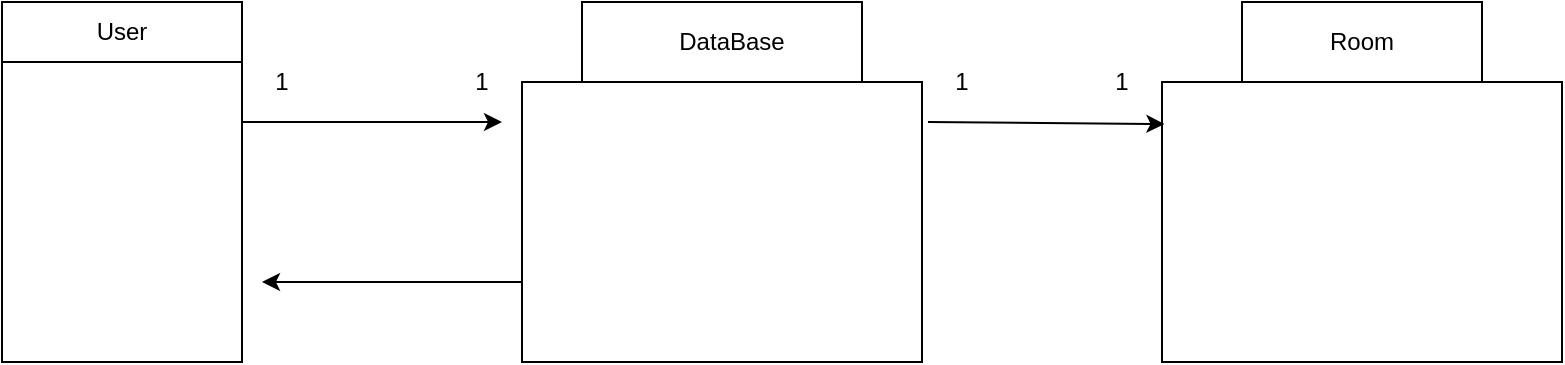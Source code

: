<mxfile version="12.1.3" type="github" pages="1">
  <diagram id="VOGU1n00awtJ55gnDfI6" name="Page-1">
    <mxGraphModel dx="818" dy="520" grid="1" gridSize="10" guides="1" tooltips="1" connect="1" arrows="1" fold="1" page="1" pageScale="1" pageWidth="827" pageHeight="1169" math="0" shadow="0">
      <root>
        <mxCell id="0"/>
        <mxCell id="1" parent="0"/>
        <mxCell id="lj-SIOatGXmswrZ_GrTb-2" value="" style="rounded=0;whiteSpace=wrap;html=1;" vertex="1" parent="1">
          <mxGeometry x="20" y="20" width="120" height="30" as="geometry"/>
        </mxCell>
        <mxCell id="lj-SIOatGXmswrZ_GrTb-6" value="" style="rounded=0;whiteSpace=wrap;html=1;" vertex="1" parent="1">
          <mxGeometry x="20" y="50" width="120" height="150" as="geometry"/>
        </mxCell>
        <mxCell id="lj-SIOatGXmswrZ_GrTb-7" value="" style="rounded=0;whiteSpace=wrap;html=1;" vertex="1" parent="1">
          <mxGeometry x="310" y="20" width="140" height="40" as="geometry"/>
        </mxCell>
        <mxCell id="lj-SIOatGXmswrZ_GrTb-9" value="" style="rounded=0;whiteSpace=wrap;html=1;" vertex="1" parent="1">
          <mxGeometry x="280" y="60" width="200" height="140" as="geometry"/>
        </mxCell>
        <mxCell id="lj-SIOatGXmswrZ_GrTb-10" value="User" style="text;html=1;strokeColor=none;fillColor=none;align=center;verticalAlign=middle;whiteSpace=wrap;rounded=0;" vertex="1" parent="1">
          <mxGeometry x="40" y="25" width="80" height="20" as="geometry"/>
        </mxCell>
        <mxCell id="lj-SIOatGXmswrZ_GrTb-11" value="DataBase" style="text;html=1;strokeColor=none;fillColor=none;align=center;verticalAlign=middle;whiteSpace=wrap;rounded=0;" vertex="1" parent="1">
          <mxGeometry x="340" y="30" width="90" height="20" as="geometry"/>
        </mxCell>
        <mxCell id="lj-SIOatGXmswrZ_GrTb-12" value="" style="rounded=0;whiteSpace=wrap;html=1;" vertex="1" parent="1">
          <mxGeometry x="640" y="20" width="120" height="40" as="geometry"/>
        </mxCell>
        <mxCell id="lj-SIOatGXmswrZ_GrTb-13" value="Room" style="text;html=1;strokeColor=none;fillColor=none;align=center;verticalAlign=middle;whiteSpace=wrap;rounded=0;" vertex="1" parent="1">
          <mxGeometry x="645" y="30" width="110" height="20" as="geometry"/>
        </mxCell>
        <mxCell id="lj-SIOatGXmswrZ_GrTb-14" value="" style="rounded=0;whiteSpace=wrap;html=1;" vertex="1" parent="1">
          <mxGeometry x="600" y="60" width="200" height="140" as="geometry"/>
        </mxCell>
        <mxCell id="lj-SIOatGXmswrZ_GrTb-15" value="" style="endArrow=classic;html=1;" edge="1" parent="1">
          <mxGeometry width="50" height="50" relative="1" as="geometry">
            <mxPoint x="140" y="80" as="sourcePoint"/>
            <mxPoint x="270" y="80" as="targetPoint"/>
          </mxGeometry>
        </mxCell>
        <mxCell id="lj-SIOatGXmswrZ_GrTb-16" value="" style="endArrow=classic;html=1;exitX=0;exitY=0.714;exitDx=0;exitDy=0;exitPerimeter=0;" edge="1" parent="1" source="lj-SIOatGXmswrZ_GrTb-9">
          <mxGeometry width="50" height="50" relative="1" as="geometry">
            <mxPoint x="20" y="270" as="sourcePoint"/>
            <mxPoint x="150" y="160" as="targetPoint"/>
          </mxGeometry>
        </mxCell>
        <mxCell id="lj-SIOatGXmswrZ_GrTb-17" value="1" style="text;html=1;strokeColor=none;fillColor=none;align=center;verticalAlign=middle;whiteSpace=wrap;rounded=0;" vertex="1" parent="1">
          <mxGeometry x="140" y="50" width="40" height="20" as="geometry"/>
        </mxCell>
        <mxCell id="lj-SIOatGXmswrZ_GrTb-18" value="1" style="text;html=1;strokeColor=none;fillColor=none;align=center;verticalAlign=middle;whiteSpace=wrap;rounded=0;" vertex="1" parent="1">
          <mxGeometry x="240" y="50" width="40" height="20" as="geometry"/>
        </mxCell>
        <mxCell id="lj-SIOatGXmswrZ_GrTb-19" value="" style="endArrow=classic;html=1;entryX=0.006;entryY=0.15;entryDx=0;entryDy=0;entryPerimeter=0;" edge="1" parent="1" target="lj-SIOatGXmswrZ_GrTb-14">
          <mxGeometry width="50" height="50" relative="1" as="geometry">
            <mxPoint x="483" y="80" as="sourcePoint"/>
            <mxPoint x="530" y="60" as="targetPoint"/>
          </mxGeometry>
        </mxCell>
        <mxCell id="lj-SIOatGXmswrZ_GrTb-20" value="1" style="text;html=1;strokeColor=none;fillColor=none;align=center;verticalAlign=middle;whiteSpace=wrap;rounded=0;" vertex="1" parent="1">
          <mxGeometry x="480" y="50" width="40" height="20" as="geometry"/>
        </mxCell>
        <mxCell id="lj-SIOatGXmswrZ_GrTb-21" value="1" style="text;html=1;strokeColor=none;fillColor=none;align=center;verticalAlign=middle;whiteSpace=wrap;rounded=0;" vertex="1" parent="1">
          <mxGeometry x="560" y="50" width="40" height="20" as="geometry"/>
        </mxCell>
      </root>
    </mxGraphModel>
  </diagram>
</mxfile>
